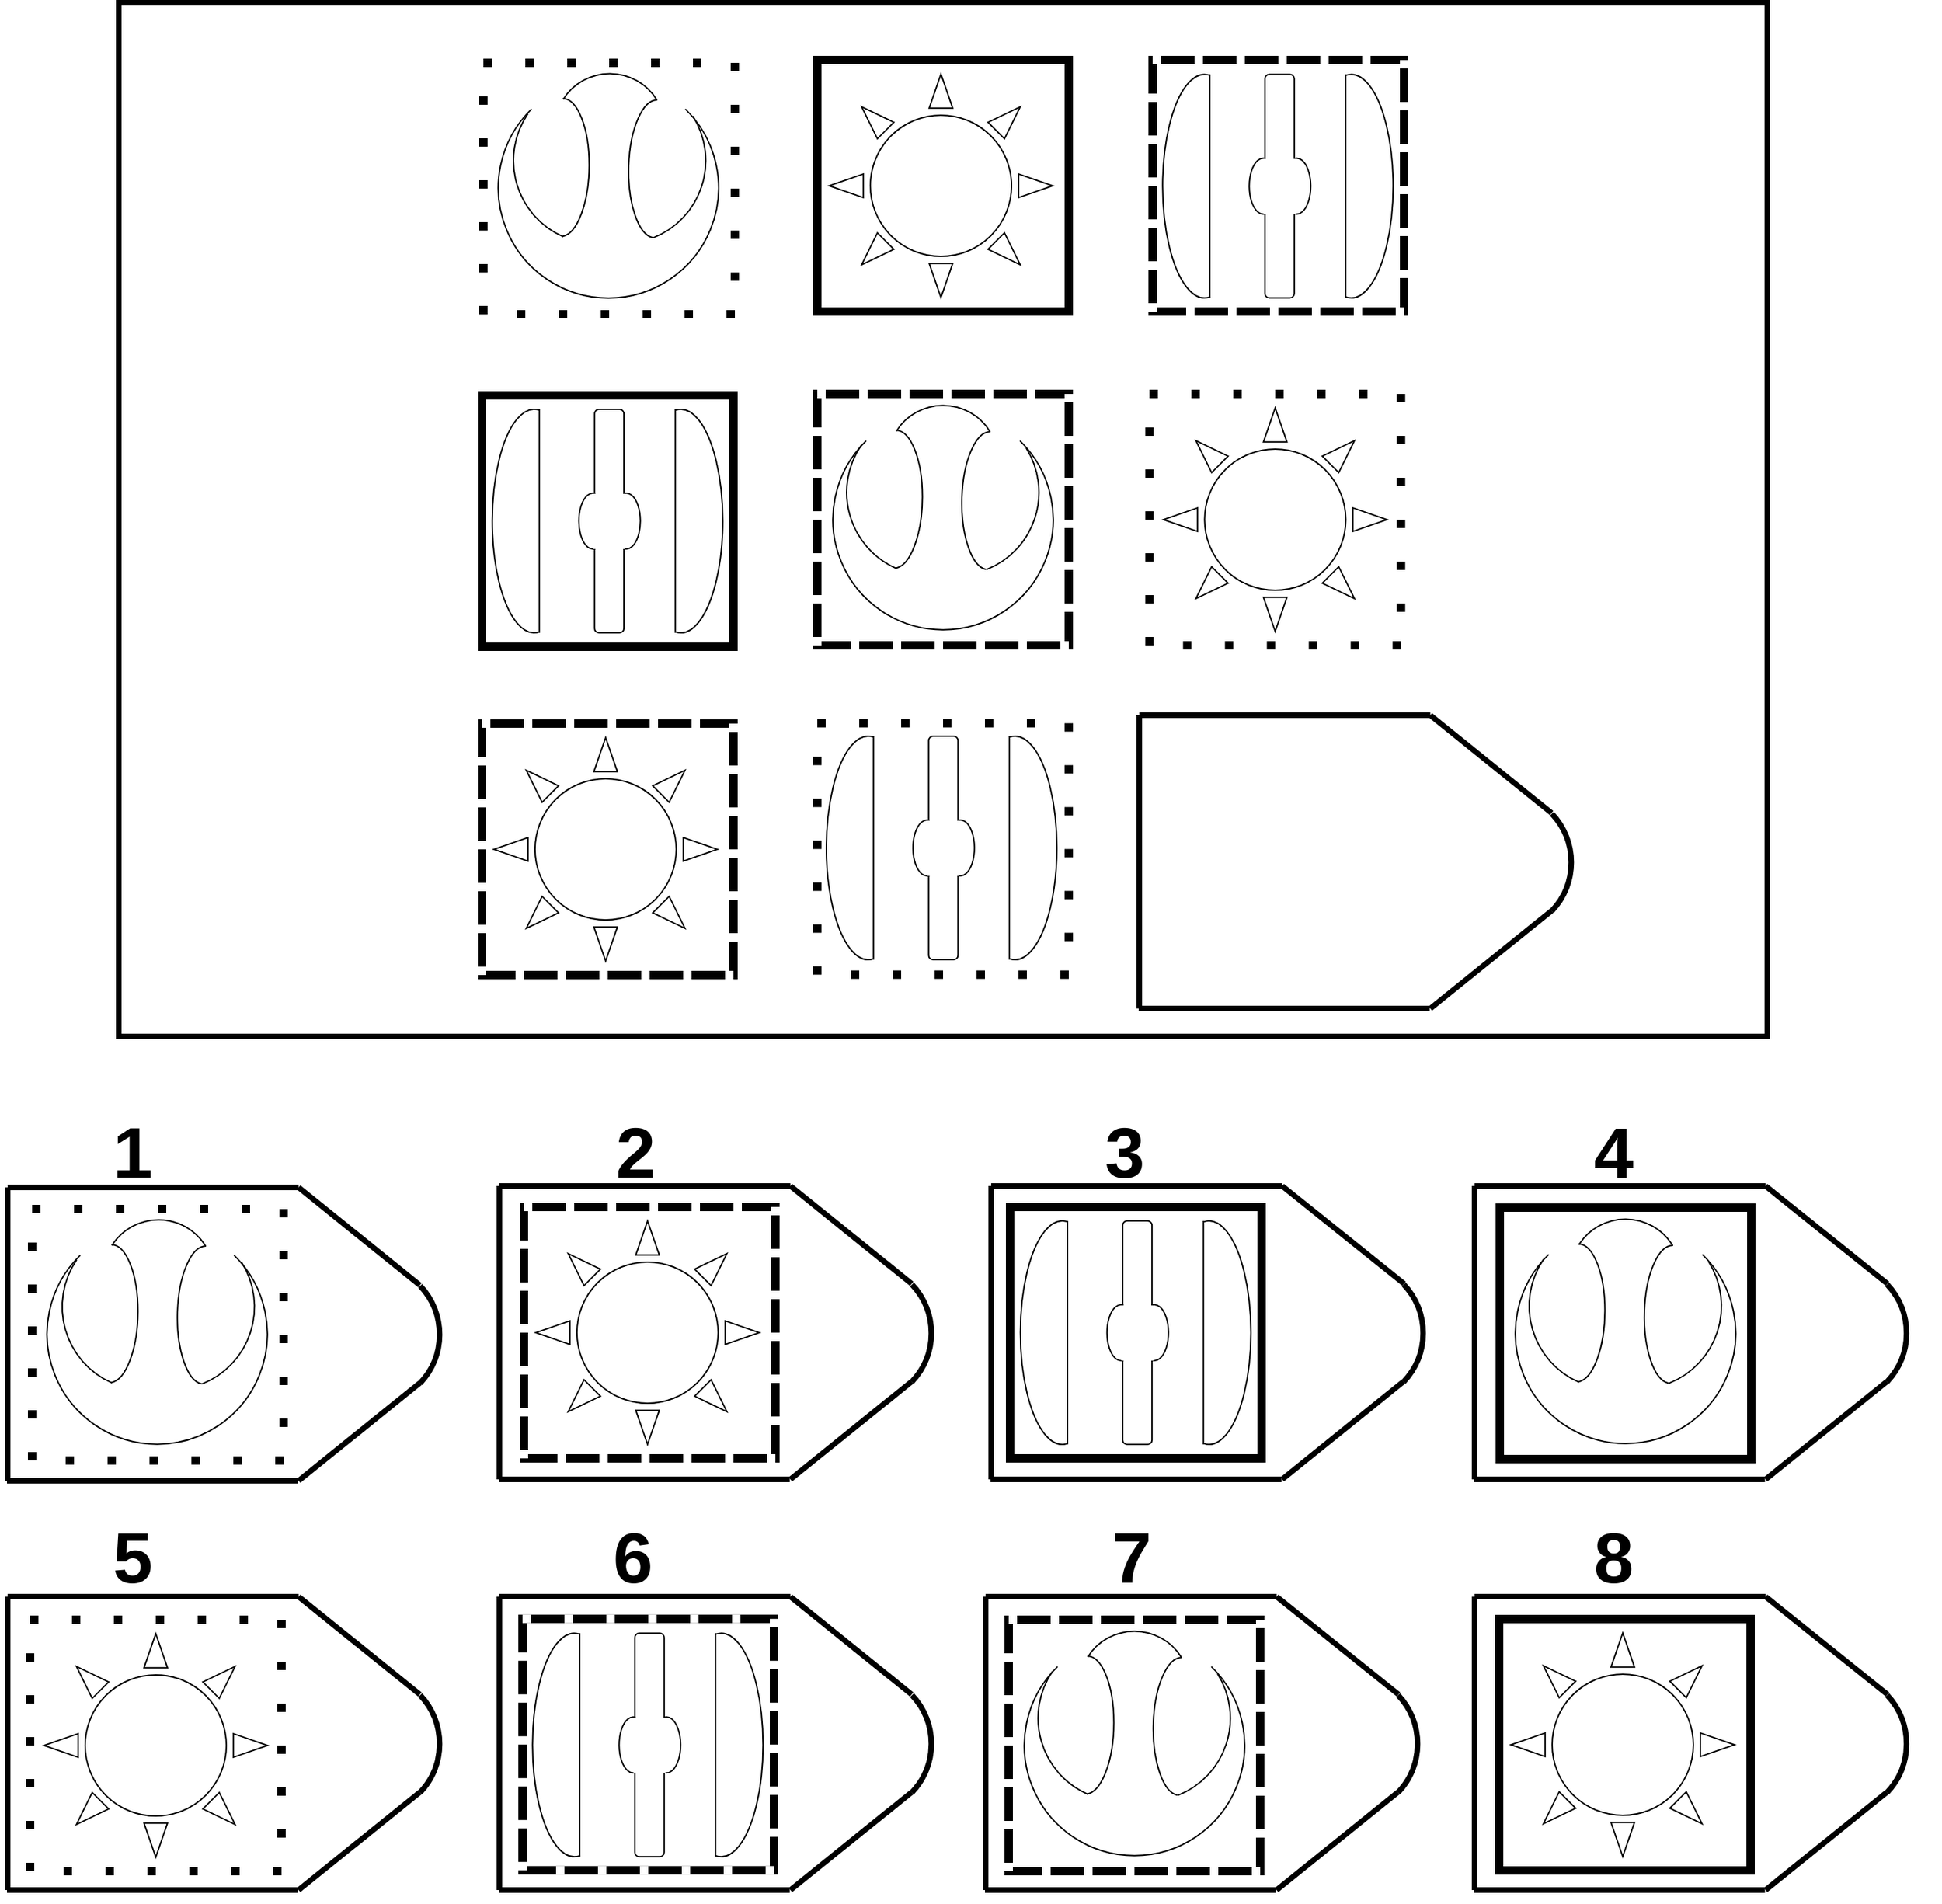 <mxfile version="12.9.13" type="device"><diagram id="GuoClr7xHX9Zfbtgbe8e" name="Page-1"><mxGraphModel dx="1429" dy="3854" grid="1" gridSize="10" guides="1" tooltips="1" connect="1" arrows="1" fold="1" page="1" pageScale="1" pageWidth="827" pageHeight="1169" math="0" shadow="0"><root><mxCell id="0"/><mxCell id="1" parent="0"/><mxCell id="LjI-VT6i3JOV8u7YmxuY-1" value="" style="rounded=0;whiteSpace=wrap;html=1;strokeColor=#000000;strokeWidth=4;fillColor=none;" parent="1" vertex="1"><mxGeometry x="2670" y="-21" width="1180" height="740" as="geometry"/></mxCell><mxCell id="LjI-VT6i3JOV8u7YmxuY-22" value="&lt;h1&gt;&lt;font style=&quot;font-size: 51px&quot;&gt;1&lt;/font&gt;&lt;/h1&gt;" style="text;html=1;strokeColor=none;fillColor=none;align=center;verticalAlign=middle;whiteSpace=wrap;rounded=0;" parent="1" vertex="1"><mxGeometry x="2640" y="772" width="80" height="60" as="geometry"/></mxCell><mxCell id="LjI-VT6i3JOV8u7YmxuY-23" value="&lt;h1&gt;&lt;font style=&quot;font-size: 51px&quot;&gt;2&lt;/font&gt;&lt;/h1&gt;" style="text;html=1;strokeColor=none;fillColor=none;align=center;verticalAlign=middle;whiteSpace=wrap;rounded=0;" parent="1" vertex="1"><mxGeometry x="3000" y="772" width="80" height="60" as="geometry"/></mxCell><mxCell id="LjI-VT6i3JOV8u7YmxuY-24" value="&lt;h1&gt;&lt;font style=&quot;font-size: 51px&quot;&gt;3&lt;/font&gt;&lt;/h1&gt;" style="text;html=1;strokeColor=none;fillColor=none;align=center;verticalAlign=middle;whiteSpace=wrap;rounded=0;" parent="1" vertex="1"><mxGeometry x="3350" y="772" width="80" height="60" as="geometry"/></mxCell><mxCell id="LjI-VT6i3JOV8u7YmxuY-25" value="&lt;h1&gt;&lt;font style=&quot;font-size: 51px&quot;&gt;4&lt;/font&gt;&lt;/h1&gt;" style="text;html=1;strokeColor=none;fillColor=none;align=center;verticalAlign=middle;whiteSpace=wrap;rounded=0;" parent="1" vertex="1"><mxGeometry x="3700" y="772" width="80" height="60" as="geometry"/></mxCell><mxCell id="LjI-VT6i3JOV8u7YmxuY-26" value="&lt;h1&gt;&lt;font style=&quot;font-size: 51px&quot;&gt;5&lt;/font&gt;&lt;/h1&gt;" style="text;html=1;strokeColor=none;fillColor=none;align=center;verticalAlign=middle;whiteSpace=wrap;rounded=0;" parent="1" vertex="1"><mxGeometry x="2640" y="1062" width="80" height="60" as="geometry"/></mxCell><mxCell id="LjI-VT6i3JOV8u7YmxuY-27" value="&lt;h1&gt;&lt;font style=&quot;font-size: 51px&quot;&gt;6&lt;/font&gt;&lt;/h1&gt;" style="text;html=1;strokeColor=none;fillColor=none;align=center;verticalAlign=middle;whiteSpace=wrap;rounded=0;" parent="1" vertex="1"><mxGeometry x="2998.49" y="1062" width="80" height="60" as="geometry"/></mxCell><mxCell id="LjI-VT6i3JOV8u7YmxuY-28" value="&lt;h1&gt;&lt;font style=&quot;font-size: 51px&quot;&gt;7&lt;/font&gt;&lt;/h1&gt;" style="text;html=1;strokeColor=none;fillColor=none;align=center;verticalAlign=middle;whiteSpace=wrap;rounded=0;" parent="1" vertex="1"><mxGeometry x="3355" y="1062" width="80" height="60" as="geometry"/></mxCell><mxCell id="LjI-VT6i3JOV8u7YmxuY-29" value="&lt;h1&gt;&lt;font style=&quot;font-size: 51px&quot;&gt;8&lt;/font&gt;&lt;/h1&gt;" style="text;html=1;strokeColor=none;fillColor=none;align=center;verticalAlign=middle;whiteSpace=wrap;rounded=0;" parent="1" vertex="1"><mxGeometry x="3700" y="1062" width="80" height="60" as="geometry"/></mxCell><mxCell id="LjI-VT6i3JOV8u7YmxuY-30" value="" style="group" parent="1" vertex="1" connectable="0"><mxGeometry x="3400" y="489" width="330.562" height="210" as="geometry"/></mxCell><mxCell id="LjI-VT6i3JOV8u7YmxuY-31" value="" style="endArrow=none;html=1;strokeWidth=4;" parent="LjI-VT6i3JOV8u7YmxuY-30" edge="1"><mxGeometry width="50" height="50" relative="1" as="geometry"><mxPoint x="0.451" y="210" as="sourcePoint"/><mxPoint x="0.451" as="targetPoint"/></mxGeometry></mxCell><mxCell id="LjI-VT6i3JOV8u7YmxuY-32" value="" style="endArrow=none;html=1;strokeWidth=4;" parent="LjI-VT6i3JOV8u7YmxuY-30" edge="1"><mxGeometry width="50" height="50" relative="1" as="geometry"><mxPoint x="208.744" as="sourcePoint"/><mxPoint x="0.451" as="targetPoint"/></mxGeometry></mxCell><mxCell id="LjI-VT6i3JOV8u7YmxuY-33" value="" style="endArrow=none;html=1;strokeWidth=4;" parent="LjI-VT6i3JOV8u7YmxuY-30" edge="1"><mxGeometry width="50" height="50" relative="1" as="geometry"><mxPoint x="208.293" y="210" as="sourcePoint"/><mxPoint y="210" as="targetPoint"/></mxGeometry></mxCell><mxCell id="LjI-VT6i3JOV8u7YmxuY-34" value="" style="endArrow=none;html=1;strokeWidth=4;" parent="LjI-VT6i3JOV8u7YmxuY-30" edge="1"><mxGeometry width="50" height="50" relative="1" as="geometry"><mxPoint x="208.744" as="sourcePoint"/><mxPoint x="295.533" y="70" as="targetPoint"/></mxGeometry></mxCell><mxCell id="LjI-VT6i3JOV8u7YmxuY-35" value="" style="endArrow=none;html=1;strokeWidth=4;" parent="LjI-VT6i3JOV8u7YmxuY-30" edge="1"><mxGeometry width="50" height="50" relative="1" as="geometry"><mxPoint x="295.533" y="140" as="sourcePoint"/><mxPoint x="208.744" y="210" as="targetPoint"/></mxGeometry></mxCell><mxCell id="LjI-VT6i3JOV8u7YmxuY-36" value="" style="verticalLabelPosition=bottom;verticalAlign=top;html=1;shape=mxgraph.basic.arc;startAngle=0.755;endAngle=0.997;fillColor=none;direction=west;rotation=315;strokeWidth=4;" parent="LjI-VT6i3JOV8u7YmxuY-30" vertex="1"><mxGeometry x="208.744" y="54.25" width="100.675" height="101.5" as="geometry"/></mxCell><mxCell id="LjI-VT6i3JOV8u7YmxuY-37" value="" style="verticalLabelPosition=bottom;verticalAlign=top;html=1;shape=mxgraph.basic.arc;startAngle=0.755;endAngle=0.997;fillColor=none;direction=west;rotation=315;strokeWidth=4;" parent="1" vertex="1"><mxGeometry x="2798.744" y="881.25" width="100.675" height="101.5" as="geometry"/></mxCell><mxCell id="LjI-VT6i3JOV8u7YmxuY-38" value="" style="verticalLabelPosition=bottom;verticalAlign=top;html=1;shape=mxgraph.basic.arc;startAngle=0.755;endAngle=0.997;fillColor=none;direction=west;rotation=315;strokeWidth=4;" parent="1" vertex="1"><mxGeometry x="2798.744" y="1174.25" width="100.675" height="101.5" as="geometry"/></mxCell><mxCell id="LjI-VT6i3JOV8u7YmxuY-39" value="" style="verticalLabelPosition=bottom;verticalAlign=top;html=1;shape=mxgraph.basic.arc;startAngle=0.755;endAngle=0.997;fillColor=none;direction=west;rotation=315;strokeWidth=4;" parent="1" vertex="1"><mxGeometry x="3150.744" y="1174.25" width="100.675" height="101.5" as="geometry"/></mxCell><mxCell id="LjI-VT6i3JOV8u7YmxuY-40" value="" style="verticalLabelPosition=bottom;verticalAlign=top;html=1;shape=mxgraph.basic.arc;startAngle=0.755;endAngle=0.997;fillColor=none;direction=west;rotation=315;strokeWidth=4;" parent="1" vertex="1"><mxGeometry x="3502.744" y="880.25" width="100.675" height="101.5" as="geometry"/></mxCell><mxCell id="LjI-VT6i3JOV8u7YmxuY-41" value="" style="verticalLabelPosition=bottom;verticalAlign=top;html=1;shape=mxgraph.basic.arc;startAngle=0.755;endAngle=0.997;fillColor=none;direction=west;rotation=315;strokeWidth=4;" parent="1" vertex="1"><mxGeometry x="3150.744" y="880.25" width="100.675" height="101.5" as="geometry"/></mxCell><mxCell id="LjI-VT6i3JOV8u7YmxuY-42" value="" style="group" parent="1" vertex="1" connectable="0"><mxGeometry x="3640" y="1120" width="330.562" height="210" as="geometry"/></mxCell><mxCell id="LjI-VT6i3JOV8u7YmxuY-43" value="" style="endArrow=none;html=1;strokeWidth=4;" parent="LjI-VT6i3JOV8u7YmxuY-42" edge="1"><mxGeometry width="50" height="50" relative="1" as="geometry"><mxPoint x="0.451" y="210" as="sourcePoint"/><mxPoint x="0.451" as="targetPoint"/></mxGeometry></mxCell><mxCell id="LjI-VT6i3JOV8u7YmxuY-44" value="" style="endArrow=none;html=1;strokeWidth=4;" parent="LjI-VT6i3JOV8u7YmxuY-42" edge="1"><mxGeometry width="50" height="50" relative="1" as="geometry"><mxPoint x="208.744" as="sourcePoint"/><mxPoint x="0.451" as="targetPoint"/></mxGeometry></mxCell><mxCell id="LjI-VT6i3JOV8u7YmxuY-45" value="" style="endArrow=none;html=1;strokeWidth=4;" parent="LjI-VT6i3JOV8u7YmxuY-42" edge="1"><mxGeometry width="50" height="50" relative="1" as="geometry"><mxPoint x="208.293" y="210" as="sourcePoint"/><mxPoint y="210" as="targetPoint"/></mxGeometry></mxCell><mxCell id="LjI-VT6i3JOV8u7YmxuY-46" value="" style="endArrow=none;html=1;strokeWidth=4;" parent="LjI-VT6i3JOV8u7YmxuY-42" edge="1"><mxGeometry width="50" height="50" relative="1" as="geometry"><mxPoint x="208.744" as="sourcePoint"/><mxPoint x="296" y="70" as="targetPoint"/></mxGeometry></mxCell><mxCell id="LjI-VT6i3JOV8u7YmxuY-47" value="" style="endArrow=none;html=1;strokeWidth=4;" parent="LjI-VT6i3JOV8u7YmxuY-42" edge="1"><mxGeometry width="50" height="50" relative="1" as="geometry"><mxPoint x="295.533" y="140" as="sourcePoint"/><mxPoint x="208.744" y="210" as="targetPoint"/></mxGeometry></mxCell><mxCell id="LjI-VT6i3JOV8u7YmxuY-48" value="" style="verticalLabelPosition=bottom;verticalAlign=top;html=1;shape=mxgraph.basic.arc;startAngle=0.755;endAngle=0.997;fillColor=none;direction=west;rotation=315;strokeWidth=4;" parent="LjI-VT6i3JOV8u7YmxuY-42" vertex="1"><mxGeometry x="208.744" y="54.25" width="100.675" height="101.5" as="geometry"/></mxCell><mxCell id="LjI-VT6i3JOV8u7YmxuY-347" value="" style="group" parent="LjI-VT6i3JOV8u7YmxuY-42" vertex="1" connectable="0"><mxGeometry x="18" y="16" width="180" height="180" as="geometry"/></mxCell><mxCell id="LjI-VT6i3JOV8u7YmxuY-348" value="" style="whiteSpace=wrap;html=1;aspect=fixed;strokeColor=#000000;strokeWidth=6;fillColor=none;" parent="LjI-VT6i3JOV8u7YmxuY-347" vertex="1"><mxGeometry width="180" height="180" as="geometry"/></mxCell><mxCell id="LjI-VT6i3JOV8u7YmxuY-349" value="" style="group" parent="LjI-VT6i3JOV8u7YmxuY-347" vertex="1" connectable="0"><mxGeometry width="180" height="180" as="geometry"/></mxCell><mxCell id="LjI-VT6i3JOV8u7YmxuY-350" value="" style="verticalLabelPosition=bottom;verticalAlign=top;html=1;shape=mxgraph.basic.sun" parent="LjI-VT6i3JOV8u7YmxuY-349" vertex="1"><mxGeometry x="8.49" y="10" width="160" height="160" as="geometry"/></mxCell><mxCell id="LjI-VT6i3JOV8u7YmxuY-51" value="" style="group" parent="1" vertex="1" connectable="0"><mxGeometry x="3290" y="1120" width="330.562" height="218.003" as="geometry"/></mxCell><mxCell id="LjI-VT6i3JOV8u7YmxuY-52" value="" style="endArrow=none;html=1;strokeWidth=4;" parent="LjI-VT6i3JOV8u7YmxuY-51" edge="1"><mxGeometry width="50" height="50" relative="1" as="geometry"><mxPoint x="0.451" y="210" as="sourcePoint"/><mxPoint x="0.451" as="targetPoint"/></mxGeometry></mxCell><mxCell id="LjI-VT6i3JOV8u7YmxuY-53" value="" style="endArrow=none;html=1;strokeWidth=4;" parent="LjI-VT6i3JOV8u7YmxuY-51" edge="1"><mxGeometry width="50" height="50" relative="1" as="geometry"><mxPoint x="208.744" as="sourcePoint"/><mxPoint x="0.451" as="targetPoint"/></mxGeometry></mxCell><mxCell id="LjI-VT6i3JOV8u7YmxuY-54" value="" style="endArrow=none;html=1;strokeWidth=4;" parent="LjI-VT6i3JOV8u7YmxuY-51" edge="1"><mxGeometry width="50" height="50" relative="1" as="geometry"><mxPoint x="208.293" y="210" as="sourcePoint"/><mxPoint y="210" as="targetPoint"/></mxGeometry></mxCell><mxCell id="LjI-VT6i3JOV8u7YmxuY-55" value="" style="endArrow=none;html=1;strokeWidth=4;" parent="LjI-VT6i3JOV8u7YmxuY-51" edge="1"><mxGeometry width="50" height="50" relative="1" as="geometry"><mxPoint x="208.744" as="sourcePoint"/><mxPoint x="296" y="70" as="targetPoint"/></mxGeometry></mxCell><mxCell id="LjI-VT6i3JOV8u7YmxuY-56" value="" style="endArrow=none;html=1;strokeWidth=4;" parent="LjI-VT6i3JOV8u7YmxuY-51" edge="1"><mxGeometry width="50" height="50" relative="1" as="geometry"><mxPoint x="295.533" y="140" as="sourcePoint"/><mxPoint x="208.744" y="210" as="targetPoint"/></mxGeometry></mxCell><mxCell id="LjI-VT6i3JOV8u7YmxuY-57" value="" style="verticalLabelPosition=bottom;verticalAlign=top;html=1;shape=mxgraph.basic.arc;startAngle=0.755;endAngle=0.997;fillColor=none;direction=west;rotation=315;strokeWidth=4;" parent="LjI-VT6i3JOV8u7YmxuY-51" vertex="1"><mxGeometry x="208.744" y="54.25" width="100.675" height="101.5" as="geometry"/></mxCell><mxCell id="LjI-VT6i3JOV8u7YmxuY-336" value="" style="group" parent="LjI-VT6i3JOV8u7YmxuY-51" vertex="1" connectable="0"><mxGeometry x="17" y="16.5" width="201.503" height="201.503" as="geometry"/></mxCell><mxCell id="LjI-VT6i3JOV8u7YmxuY-337" value="" style="group" parent="LjI-VT6i3JOV8u7YmxuY-336" vertex="1" connectable="0"><mxGeometry width="201.503" height="201.503" as="geometry"/></mxCell><mxCell id="LjI-VT6i3JOV8u7YmxuY-338" value="" style="whiteSpace=wrap;html=1;aspect=fixed;strokeColor=#000000;strokeWidth=6;fillColor=none;" parent="LjI-VT6i3JOV8u7YmxuY-337" vertex="1"><mxGeometry width="180" height="180" as="geometry"/></mxCell><mxCell id="LjI-VT6i3JOV8u7YmxuY-339" value="" style="whiteSpace=wrap;html=1;aspect=fixed;strokeColor=#FFFFFF;strokeWidth=6;fillColor=none;dashed=1;dashPattern=1 4;perimeterSpacing=0;rounded=0;glass=0;shadow=0;comic=0;" parent="LjI-VT6i3JOV8u7YmxuY-337" vertex="1"><mxGeometry width="180" height="180" as="geometry"/></mxCell><mxCell id="LjI-VT6i3JOV8u7YmxuY-340" value="" style="group" parent="LjI-VT6i3JOV8u7YmxuY-337" vertex="1" connectable="0"><mxGeometry x="-21.497" y="-21.497" width="223.0" height="223.0" as="geometry"/></mxCell><mxCell id="LjI-VT6i3JOV8u7YmxuY-341" value="" style="verticalLabelPosition=bottom;verticalAlign=top;html=1;shape=mxgraph.basic.arc;startAngle=0.248;endAngle=0.002;direction=east;rotation=315;" parent="LjI-VT6i3JOV8u7YmxuY-340" vertex="1"><mxGeometry x="32.658" y="32.658" width="157.685" height="157.685" as="geometry"/></mxCell><mxCell id="LjI-VT6i3JOV8u7YmxuY-342" value="" style="verticalLabelPosition=bottom;verticalAlign=top;html=1;shape=mxgraph.basic.arc;startAngle=0.657;endAngle=0.938;rotation=1;direction=west;" parent="LjI-VT6i3JOV8u7YmxuY-340" vertex="1"><mxGeometry x="62.223" y="32.658" width="117.919" height="118.609" as="geometry"/></mxCell><mxCell id="LjI-VT6i3JOV8u7YmxuY-343" value="" style="verticalLabelPosition=bottom;verticalAlign=top;html=1;shape=mxgraph.basic.arc;startAngle=0.657;endAngle=0.938;rotation=1;direction=west;flipH=1;" parent="LjI-VT6i3JOV8u7YmxuY-340" vertex="1"><mxGeometry x="42.513" y="32.658" width="117.919" height="118.609" as="geometry"/></mxCell><mxCell id="LjI-VT6i3JOV8u7YmxuY-344" value="" style="verticalLabelPosition=bottom;verticalAlign=top;html=1;shape=mxgraph.basic.arc;startAngle=0.5;endAngle=0.988;rotation=1;direction=west;" parent="LjI-VT6i3JOV8u7YmxuY-340" vertex="1"><mxGeometry x="57.296" y="47.441" width="39.421" height="98.898" as="geometry"/></mxCell><mxCell id="LjI-VT6i3JOV8u7YmxuY-345" value="" style="verticalLabelPosition=bottom;verticalAlign=top;html=1;shape=mxgraph.basic.arc;startAngle=0.5;endAngle=0.988;rotation=1;direction=west;flipH=1;" parent="LjI-VT6i3JOV8u7YmxuY-340" vertex="1"><mxGeometry x="124.952" y="48.426" width="39.421" height="98.898" as="geometry"/></mxCell><mxCell id="LjI-VT6i3JOV8u7YmxuY-346" value="" style="verticalLabelPosition=bottom;verticalAlign=top;html=1;shape=mxgraph.basic.arc;startAngle=0.839;endAngle=0.162;" parent="LjI-VT6i3JOV8u7YmxuY-340" vertex="1"><mxGeometry x="72.079" y="29.701" width="78.842" height="78.497" as="geometry"/></mxCell><mxCell id="LjI-VT6i3JOV8u7YmxuY-60" value="" style="group" parent="1" vertex="1" connectable="0"><mxGeometry x="2942" y="1120" width="295.533" height="210" as="geometry"/></mxCell><mxCell id="LjI-VT6i3JOV8u7YmxuY-61" value="" style="endArrow=none;html=1;strokeWidth=4;" parent="LjI-VT6i3JOV8u7YmxuY-60" edge="1"><mxGeometry width="50" height="50" relative="1" as="geometry"><mxPoint x="0.451" y="210" as="sourcePoint"/><mxPoint x="0.451" as="targetPoint"/></mxGeometry></mxCell><mxCell id="LjI-VT6i3JOV8u7YmxuY-62" value="" style="endArrow=none;html=1;strokeWidth=4;" parent="LjI-VT6i3JOV8u7YmxuY-60" edge="1"><mxGeometry width="50" height="50" relative="1" as="geometry"><mxPoint x="208.744" as="sourcePoint"/><mxPoint x="0.451" as="targetPoint"/></mxGeometry></mxCell><mxCell id="LjI-VT6i3JOV8u7YmxuY-63" value="" style="endArrow=none;html=1;strokeWidth=4;" parent="LjI-VT6i3JOV8u7YmxuY-60" edge="1"><mxGeometry width="50" height="50" relative="1" as="geometry"><mxPoint x="208.293" y="210" as="sourcePoint"/><mxPoint y="210" as="targetPoint"/></mxGeometry></mxCell><mxCell id="LjI-VT6i3JOV8u7YmxuY-64" value="" style="endArrow=none;html=1;strokeWidth=4;" parent="LjI-VT6i3JOV8u7YmxuY-60" edge="1"><mxGeometry width="50" height="50" relative="1" as="geometry"><mxPoint x="208.744" as="sourcePoint"/><mxPoint x="295.533" y="70" as="targetPoint"/></mxGeometry></mxCell><mxCell id="LjI-VT6i3JOV8u7YmxuY-65" value="" style="endArrow=none;html=1;strokeWidth=4;" parent="LjI-VT6i3JOV8u7YmxuY-60" edge="1"><mxGeometry width="50" height="50" relative="1" as="geometry"><mxPoint x="295.533" y="140" as="sourcePoint"/><mxPoint x="208.744" y="210" as="targetPoint"/></mxGeometry></mxCell><mxCell id="LjI-VT6i3JOV8u7YmxuY-321" value="" style="group" parent="LjI-VT6i3JOV8u7YmxuY-60" vertex="1" connectable="0"><mxGeometry x="17" y="15.88" width="183.17" height="180.25" as="geometry"/></mxCell><mxCell id="LjI-VT6i3JOV8u7YmxuY-322" value="" style="whiteSpace=wrap;html=1;aspect=fixed;strokeColor=#000000;strokeWidth=6;fillColor=none;" parent="LjI-VT6i3JOV8u7YmxuY-321" vertex="1"><mxGeometry width="180" height="180" as="geometry"/></mxCell><mxCell id="LjI-VT6i3JOV8u7YmxuY-323" value="" style="whiteSpace=wrap;html=1;aspect=fixed;strokeColor=#FFFFFF;strokeWidth=6;fillColor=none;dashed=1;dashPattern=1 4;perimeterSpacing=0;rounded=0;glass=0;shadow=0;comic=0;" parent="LjI-VT6i3JOV8u7YmxuY-321" vertex="1"><mxGeometry width="180" height="180" as="geometry"/></mxCell><mxCell id="LjI-VT6i3JOV8u7YmxuY-324" value="" style="group" parent="LjI-VT6i3JOV8u7YmxuY-321" vertex="1" connectable="0"><mxGeometry x="3.17" y="0.25" width="180" height="180" as="geometry"/></mxCell><mxCell id="LjI-VT6i3JOV8u7YmxuY-325" value="" style="group" parent="LjI-VT6i3JOV8u7YmxuY-324" vertex="1" connectable="0"><mxGeometry x="-1" width="180" height="180" as="geometry"/></mxCell><mxCell id="LjI-VT6i3JOV8u7YmxuY-326" value="" style="group" parent="LjI-VT6i3JOV8u7YmxuY-325" vertex="1" connectable="0"><mxGeometry width="180" height="180" as="geometry"/></mxCell><mxCell id="LjI-VT6i3JOV8u7YmxuY-327" value="" style="group" parent="LjI-VT6i3JOV8u7YmxuY-326" vertex="1" connectable="0"><mxGeometry x="5" y="10" width="164.99" height="160" as="geometry"/></mxCell><mxCell id="LjI-VT6i3JOV8u7YmxuY-328" value="" style="verticalLabelPosition=bottom;verticalAlign=top;html=1;shape=mxgraph.basic.arc;startAngle=0.479;endAngle=0.021;rotation=-180;" parent="LjI-VT6i3JOV8u7YmxuY-327" vertex="1"><mxGeometry x="104.99" width="60" height="160" as="geometry"/></mxCell><mxCell id="LjI-VT6i3JOV8u7YmxuY-329" value="" style="endArrow=none;html=1;" parent="LjI-VT6i3JOV8u7YmxuY-327" edge="1"><mxGeometry width="50" height="50" relative="1" as="geometry"><mxPoint x="130.99" as="sourcePoint"/><mxPoint x="130.99" y="160" as="targetPoint"/></mxGeometry></mxCell><mxCell id="LjI-VT6i3JOV8u7YmxuY-330" value="" style="rounded=1;whiteSpace=wrap;html=1;rotation=90;fillColor=none;" parent="LjI-VT6i3JOV8u7YmxuY-327" vertex="1"><mxGeometry x="3.72" y="69.5" width="160" height="21" as="geometry"/></mxCell><mxCell id="LjI-VT6i3JOV8u7YmxuY-331" value="" style="verticalLabelPosition=bottom;verticalAlign=top;html=1;shape=mxgraph.basic.arc;startAngle=0.479;endAngle=0.021;" parent="LjI-VT6i3JOV8u7YmxuY-327" vertex="1"><mxGeometry width="60" height="160" as="geometry"/></mxCell><mxCell id="LjI-VT6i3JOV8u7YmxuY-332" value="" style="endArrow=none;html=1;" parent="LjI-VT6i3JOV8u7YmxuY-327" edge="1"><mxGeometry width="50" height="50" relative="1" as="geometry"><mxPoint x="33.72" y="160" as="sourcePoint"/><mxPoint x="33.72" as="targetPoint"/></mxGeometry></mxCell><mxCell id="LjI-VT6i3JOV8u7YmxuY-333" value="" style="verticalLabelPosition=bottom;verticalAlign=top;html=1;shape=mxgraph.basic.arc;startAngle=0.466;endAngle=0.029;strokeWidth=1;fillColor=#000000;" parent="LjI-VT6i3JOV8u7YmxuY-327" vertex="1"><mxGeometry x="61.99" y="60" width="20" height="40" as="geometry"/></mxCell><mxCell id="LjI-VT6i3JOV8u7YmxuY-334" value="" style="verticalLabelPosition=bottom;verticalAlign=top;html=1;shape=mxgraph.basic.arc;startAngle=0.466;endAngle=0.029;strokeWidth=1;fillColor=#000000;direction=west;" parent="LjI-VT6i3JOV8u7YmxuY-327" vertex="1"><mxGeometry x="85.99" y="60" width="20" height="40" as="geometry"/></mxCell><mxCell id="LjI-VT6i3JOV8u7YmxuY-335" value="" style="rounded=0;whiteSpace=wrap;html=1;strokeWidth=1;fillColor=#FFFFFF;strokeColor=none;" parent="LjI-VT6i3JOV8u7YmxuY-327" vertex="1"><mxGeometry x="72.22" y="60.5" width="23" height="39.5" as="geometry"/></mxCell><mxCell id="LjI-VT6i3JOV8u7YmxuY-76" value="" style="group" parent="1" vertex="1" connectable="0"><mxGeometry x="2590" y="1120" width="295.533" height="210" as="geometry"/></mxCell><mxCell id="LjI-VT6i3JOV8u7YmxuY-77" value="" style="endArrow=none;html=1;strokeWidth=4;" parent="LjI-VT6i3JOV8u7YmxuY-76" edge="1"><mxGeometry width="50" height="50" relative="1" as="geometry"><mxPoint x="0.451" y="210" as="sourcePoint"/><mxPoint x="0.451" as="targetPoint"/></mxGeometry></mxCell><mxCell id="LjI-VT6i3JOV8u7YmxuY-78" value="" style="endArrow=none;html=1;strokeWidth=4;" parent="LjI-VT6i3JOV8u7YmxuY-76" edge="1"><mxGeometry width="50" height="50" relative="1" as="geometry"><mxPoint x="208.744" as="sourcePoint"/><mxPoint x="0.451" as="targetPoint"/></mxGeometry></mxCell><mxCell id="LjI-VT6i3JOV8u7YmxuY-79" value="" style="endArrow=none;html=1;strokeWidth=4;" parent="LjI-VT6i3JOV8u7YmxuY-76" edge="1"><mxGeometry width="50" height="50" relative="1" as="geometry"><mxPoint x="208.293" y="210" as="sourcePoint"/><mxPoint y="210" as="targetPoint"/></mxGeometry></mxCell><mxCell id="LjI-VT6i3JOV8u7YmxuY-80" value="" style="endArrow=none;html=1;strokeWidth=4;" parent="LjI-VT6i3JOV8u7YmxuY-76" edge="1"><mxGeometry width="50" height="50" relative="1" as="geometry"><mxPoint x="208.744" as="sourcePoint"/><mxPoint x="295.533" y="70" as="targetPoint"/></mxGeometry></mxCell><mxCell id="LjI-VT6i3JOV8u7YmxuY-81" value="" style="endArrow=none;html=1;strokeWidth=4;" parent="LjI-VT6i3JOV8u7YmxuY-76" edge="1"><mxGeometry width="50" height="50" relative="1" as="geometry"><mxPoint x="295.533" y="140" as="sourcePoint"/><mxPoint x="208.744" y="210" as="targetPoint"/></mxGeometry></mxCell><mxCell id="LjI-VT6i3JOV8u7YmxuY-316" value="" style="group" parent="LjI-VT6i3JOV8u7YmxuY-76" vertex="1" connectable="0"><mxGeometry x="16.52" y="16.5" width="181.48" height="180" as="geometry"/></mxCell><mxCell id="LjI-VT6i3JOV8u7YmxuY-317" value="" style="group" parent="LjI-VT6i3JOV8u7YmxuY-316" vertex="1" connectable="0"><mxGeometry width="181.48" height="180" as="geometry"/></mxCell><mxCell id="LjI-VT6i3JOV8u7YmxuY-318" value="" style="group" parent="LjI-VT6i3JOV8u7YmxuY-317" vertex="1" connectable="0"><mxGeometry x="1.48" width="180" height="180" as="geometry"/></mxCell><mxCell id="LjI-VT6i3JOV8u7YmxuY-319" value="" style="verticalLabelPosition=bottom;verticalAlign=top;html=1;shape=mxgraph.basic.sun" parent="LjI-VT6i3JOV8u7YmxuY-318" vertex="1"><mxGeometry x="8.49" y="10" width="160" height="160" as="geometry"/></mxCell><mxCell id="LjI-VT6i3JOV8u7YmxuY-320" value="" style="whiteSpace=wrap;html=1;aspect=fixed;strokeColor=#000000;strokeWidth=6;fillColor=none;dashed=1;dashPattern=1 4;" parent="LjI-VT6i3JOV8u7YmxuY-317" vertex="1"><mxGeometry width="180" height="180" as="geometry"/></mxCell><mxCell id="LjI-VT6i3JOV8u7YmxuY-92" value="" style="group" parent="1" vertex="1" connectable="0"><mxGeometry x="3294" y="826" width="296" height="223.003" as="geometry"/></mxCell><mxCell id="LjI-VT6i3JOV8u7YmxuY-93" value="" style="endArrow=none;html=1;strokeWidth=4;" parent="LjI-VT6i3JOV8u7YmxuY-92" edge="1"><mxGeometry width="50" height="50" relative="1" as="geometry"><mxPoint x="0.451" y="210" as="sourcePoint"/><mxPoint x="0.451" as="targetPoint"/></mxGeometry></mxCell><mxCell id="LjI-VT6i3JOV8u7YmxuY-94" value="" style="endArrow=none;html=1;strokeWidth=4;" parent="LjI-VT6i3JOV8u7YmxuY-92" edge="1"><mxGeometry width="50" height="50" relative="1" as="geometry"><mxPoint x="208.744" as="sourcePoint"/><mxPoint x="0.451" as="targetPoint"/></mxGeometry></mxCell><mxCell id="LjI-VT6i3JOV8u7YmxuY-95" value="" style="endArrow=none;html=1;strokeWidth=4;" parent="LjI-VT6i3JOV8u7YmxuY-92" edge="1"><mxGeometry width="50" height="50" relative="1" as="geometry"><mxPoint x="208.293" y="210" as="sourcePoint"/><mxPoint y="210" as="targetPoint"/></mxGeometry></mxCell><mxCell id="LjI-VT6i3JOV8u7YmxuY-96" value="" style="endArrow=none;html=1;strokeWidth=4;" parent="LjI-VT6i3JOV8u7YmxuY-92" edge="1"><mxGeometry width="50" height="50" relative="1" as="geometry"><mxPoint x="208.744" as="sourcePoint"/><mxPoint x="296" y="70" as="targetPoint"/></mxGeometry></mxCell><mxCell id="LjI-VT6i3JOV8u7YmxuY-97" value="" style="endArrow=none;html=1;strokeWidth=4;" parent="LjI-VT6i3JOV8u7YmxuY-92" edge="1"><mxGeometry width="50" height="50" relative="1" as="geometry"><mxPoint x="295.533" y="140" as="sourcePoint"/><mxPoint x="208.744" y="210" as="targetPoint"/></mxGeometry></mxCell><mxCell id="LjI-VT6i3JOV8u7YmxuY-303" value="" style="group" parent="LjI-VT6i3JOV8u7YmxuY-92" vertex="1" connectable="0"><mxGeometry x="14.0" y="15" width="182.35" height="180" as="geometry"/></mxCell><mxCell id="LjI-VT6i3JOV8u7YmxuY-304" value="" style="whiteSpace=wrap;html=1;aspect=fixed;strokeColor=#000000;strokeWidth=6;fillColor=none;" parent="LjI-VT6i3JOV8u7YmxuY-303" vertex="1"><mxGeometry width="180" height="180" as="geometry"/></mxCell><mxCell id="LjI-VT6i3JOV8u7YmxuY-305" value="" style="group" parent="LjI-VT6i3JOV8u7YmxuY-303" vertex="1" connectable="0"><mxGeometry x="2.35" width="180" height="180" as="geometry"/></mxCell><mxCell id="LjI-VT6i3JOV8u7YmxuY-306" value="" style="group" parent="LjI-VT6i3JOV8u7YmxuY-305" vertex="1" connectable="0"><mxGeometry width="180" height="180" as="geometry"/></mxCell><mxCell id="LjI-VT6i3JOV8u7YmxuY-307" value="" style="group" parent="LjI-VT6i3JOV8u7YmxuY-306" vertex="1" connectable="0"><mxGeometry x="5" y="10" width="164.99" height="160" as="geometry"/></mxCell><mxCell id="LjI-VT6i3JOV8u7YmxuY-308" value="" style="verticalLabelPosition=bottom;verticalAlign=top;html=1;shape=mxgraph.basic.arc;startAngle=0.479;endAngle=0.021;rotation=-180;" parent="LjI-VT6i3JOV8u7YmxuY-307" vertex="1"><mxGeometry x="104.99" width="60" height="160" as="geometry"/></mxCell><mxCell id="LjI-VT6i3JOV8u7YmxuY-309" value="" style="endArrow=none;html=1;" parent="LjI-VT6i3JOV8u7YmxuY-307" edge="1"><mxGeometry width="50" height="50" relative="1" as="geometry"><mxPoint x="130.99" as="sourcePoint"/><mxPoint x="130.99" y="160" as="targetPoint"/></mxGeometry></mxCell><mxCell id="LjI-VT6i3JOV8u7YmxuY-310" value="" style="rounded=1;whiteSpace=wrap;html=1;rotation=90;fillColor=none;" parent="LjI-VT6i3JOV8u7YmxuY-307" vertex="1"><mxGeometry x="3.72" y="69.5" width="160" height="21" as="geometry"/></mxCell><mxCell id="LjI-VT6i3JOV8u7YmxuY-311" value="" style="verticalLabelPosition=bottom;verticalAlign=top;html=1;shape=mxgraph.basic.arc;startAngle=0.479;endAngle=0.021;" parent="LjI-VT6i3JOV8u7YmxuY-307" vertex="1"><mxGeometry width="60" height="160" as="geometry"/></mxCell><mxCell id="LjI-VT6i3JOV8u7YmxuY-312" value="" style="endArrow=none;html=1;" parent="LjI-VT6i3JOV8u7YmxuY-307" edge="1"><mxGeometry width="50" height="50" relative="1" as="geometry"><mxPoint x="33.72" y="160" as="sourcePoint"/><mxPoint x="33.72" as="targetPoint"/></mxGeometry></mxCell><mxCell id="LjI-VT6i3JOV8u7YmxuY-313" value="" style="verticalLabelPosition=bottom;verticalAlign=top;html=1;shape=mxgraph.basic.arc;startAngle=0.466;endAngle=0.029;strokeWidth=1;fillColor=#000000;" parent="LjI-VT6i3JOV8u7YmxuY-307" vertex="1"><mxGeometry x="61.99" y="60" width="20" height="40" as="geometry"/></mxCell><mxCell id="LjI-VT6i3JOV8u7YmxuY-314" value="" style="verticalLabelPosition=bottom;verticalAlign=top;html=1;shape=mxgraph.basic.arc;startAngle=0.466;endAngle=0.029;strokeWidth=1;fillColor=#000000;direction=west;" parent="LjI-VT6i3JOV8u7YmxuY-307" vertex="1"><mxGeometry x="85.99" y="60" width="20" height="40" as="geometry"/></mxCell><mxCell id="LjI-VT6i3JOV8u7YmxuY-315" value="" style="rounded=0;whiteSpace=wrap;html=1;strokeWidth=1;fillColor=#FFFFFF;strokeColor=none;" parent="LjI-VT6i3JOV8u7YmxuY-307" vertex="1"><mxGeometry x="72.22" y="60.5" width="23" height="39.5" as="geometry"/></mxCell><mxCell id="LjI-VT6i3JOV8u7YmxuY-106" value="" style="group" parent="1" vertex="1" connectable="0"><mxGeometry x="2942" y="826" width="295.533" height="210" as="geometry"/></mxCell><mxCell id="LjI-VT6i3JOV8u7YmxuY-107" value="" style="endArrow=none;html=1;strokeWidth=4;" parent="LjI-VT6i3JOV8u7YmxuY-106" edge="1"><mxGeometry width="50" height="50" relative="1" as="geometry"><mxPoint x="0.451" y="210" as="sourcePoint"/><mxPoint x="0.451" as="targetPoint"/></mxGeometry></mxCell><mxCell id="LjI-VT6i3JOV8u7YmxuY-108" value="" style="endArrow=none;html=1;strokeWidth=4;" parent="LjI-VT6i3JOV8u7YmxuY-106" edge="1"><mxGeometry width="50" height="50" relative="1" as="geometry"><mxPoint x="208.744" as="sourcePoint"/><mxPoint x="0.451" as="targetPoint"/></mxGeometry></mxCell><mxCell id="LjI-VT6i3JOV8u7YmxuY-109" value="" style="endArrow=none;html=1;strokeWidth=4;" parent="LjI-VT6i3JOV8u7YmxuY-106" edge="1"><mxGeometry width="50" height="50" relative="1" as="geometry"><mxPoint x="208.293" y="210" as="sourcePoint"/><mxPoint y="210" as="targetPoint"/></mxGeometry></mxCell><mxCell id="LjI-VT6i3JOV8u7YmxuY-110" value="" style="endArrow=none;html=1;strokeWidth=4;" parent="LjI-VT6i3JOV8u7YmxuY-106" edge="1"><mxGeometry width="50" height="50" relative="1" as="geometry"><mxPoint x="208.744" as="sourcePoint"/><mxPoint x="295.533" y="70" as="targetPoint"/></mxGeometry></mxCell><mxCell id="LjI-VT6i3JOV8u7YmxuY-111" value="" style="endArrow=none;html=1;strokeWidth=4;" parent="LjI-VT6i3JOV8u7YmxuY-106" edge="1"><mxGeometry width="50" height="50" relative="1" as="geometry"><mxPoint x="295.533" y="140" as="sourcePoint"/><mxPoint x="208.744" y="210" as="targetPoint"/></mxGeometry></mxCell><mxCell id="LjI-VT6i3JOV8u7YmxuY-283" value="" style="group" parent="LjI-VT6i3JOV8u7YmxuY-106" vertex="1" connectable="0"><mxGeometry x="18" y="15" width="180" height="180" as="geometry"/></mxCell><mxCell id="LjI-VT6i3JOV8u7YmxuY-284" value="" style="whiteSpace=wrap;html=1;aspect=fixed;strokeColor=#000000;strokeWidth=6;fillColor=none;" parent="LjI-VT6i3JOV8u7YmxuY-283" vertex="1"><mxGeometry width="180" height="180" as="geometry"/></mxCell><mxCell id="LjI-VT6i3JOV8u7YmxuY-285" value="" style="whiteSpace=wrap;html=1;aspect=fixed;strokeColor=#FFFFFF;strokeWidth=6;fillColor=none;dashed=1;dashPattern=1 4;perimeterSpacing=0;rounded=0;glass=0;shadow=0;comic=0;" parent="LjI-VT6i3JOV8u7YmxuY-283" vertex="1"><mxGeometry width="180" height="180" as="geometry"/></mxCell><mxCell id="LjI-VT6i3JOV8u7YmxuY-286" value="" style="group" parent="LjI-VT6i3JOV8u7YmxuY-283" vertex="1" connectable="0"><mxGeometry width="180" height="180" as="geometry"/></mxCell><mxCell id="LjI-VT6i3JOV8u7YmxuY-287" value="" style="verticalLabelPosition=bottom;verticalAlign=top;html=1;shape=mxgraph.basic.sun" parent="LjI-VT6i3JOV8u7YmxuY-286" vertex="1"><mxGeometry x="8.49" y="10" width="160" height="160" as="geometry"/></mxCell><mxCell id="LjI-VT6i3JOV8u7YmxuY-114" value="" style="group" parent="1" vertex="1" connectable="0"><mxGeometry x="2590" y="820.503" width="295.533" height="223.0" as="geometry"/></mxCell><mxCell id="LjI-VT6i3JOV8u7YmxuY-115" value="" style="endArrow=none;html=1;strokeWidth=4;" parent="LjI-VT6i3JOV8u7YmxuY-114" edge="1"><mxGeometry width="50" height="50" relative="1" as="geometry"><mxPoint x="208.744" y="6.497" as="sourcePoint"/><mxPoint x="295.533" y="76.497" as="targetPoint"/></mxGeometry></mxCell><mxCell id="LjI-VT6i3JOV8u7YmxuY-116" value="" style="endArrow=none;html=1;strokeWidth=4;" parent="LjI-VT6i3JOV8u7YmxuY-114" edge="1"><mxGeometry width="50" height="50" relative="1" as="geometry"><mxPoint x="295.533" y="146.497" as="sourcePoint"/><mxPoint x="208.744" y="216.497" as="targetPoint"/></mxGeometry></mxCell><mxCell id="LjI-VT6i3JOV8u7YmxuY-117" value="" style="group;strokeWidth=4;" parent="LjI-VT6i3JOV8u7YmxuY-114" vertex="1" connectable="0"><mxGeometry width="223.003" height="223.0" as="geometry"/></mxCell><mxCell id="LjI-VT6i3JOV8u7YmxuY-118" value="" style="endArrow=none;html=1;strokeWidth=4;" parent="LjI-VT6i3JOV8u7YmxuY-117" edge="1"><mxGeometry width="50" height="50" relative="1" as="geometry"><mxPoint x="0.451" y="216.497" as="sourcePoint"/><mxPoint x="0.451" y="6.497" as="targetPoint"/></mxGeometry></mxCell><mxCell id="LjI-VT6i3JOV8u7YmxuY-119" value="" style="endArrow=none;html=1;strokeWidth=4;" parent="LjI-VT6i3JOV8u7YmxuY-117" edge="1"><mxGeometry width="50" height="50" relative="1" as="geometry"><mxPoint x="208.744" y="6.497" as="sourcePoint"/><mxPoint x="0.451" y="6.497" as="targetPoint"/></mxGeometry></mxCell><mxCell id="LjI-VT6i3JOV8u7YmxuY-120" value="" style="endArrow=none;html=1;strokeWidth=4;" parent="LjI-VT6i3JOV8u7YmxuY-117" edge="1"><mxGeometry width="50" height="50" relative="1" as="geometry"><mxPoint x="208.293" y="216.497" as="sourcePoint"/><mxPoint y="216.497" as="targetPoint"/></mxGeometry></mxCell><mxCell id="LjI-VT6i3JOV8u7YmxuY-275" value="" style="group;strokeWidth=4;" parent="LjI-VT6i3JOV8u7YmxuY-117" vertex="1" connectable="0"><mxGeometry x="-2.997" y="3.411e-13" width="223.0" height="223.0" as="geometry"/></mxCell><mxCell id="LjI-VT6i3JOV8u7YmxuY-276" value="" style="whiteSpace=wrap;html=1;aspect=fixed;strokeColor=#000000;strokeWidth=6;fillColor=none;dashed=1;dashPattern=1 4;" parent="LjI-VT6i3JOV8u7YmxuY-275" vertex="1"><mxGeometry x="20.997" y="21.997" width="180" height="180" as="geometry"/></mxCell><mxCell id="LjI-VT6i3JOV8u7YmxuY-277" value="" style="verticalLabelPosition=bottom;verticalAlign=top;html=1;shape=mxgraph.basic.arc;startAngle=0.248;endAngle=0.002;direction=east;rotation=315;" parent="LjI-VT6i3JOV8u7YmxuY-275" vertex="1"><mxGeometry x="31.658" y="32.658" width="157.685" height="157.685" as="geometry"/></mxCell><mxCell id="LjI-VT6i3JOV8u7YmxuY-278" value="" style="verticalLabelPosition=bottom;verticalAlign=top;html=1;shape=mxgraph.basic.arc;startAngle=0.657;endAngle=0.938;rotation=1;direction=west;" parent="LjI-VT6i3JOV8u7YmxuY-275" vertex="1"><mxGeometry x="62.223" y="32.658" width="117.919" height="118.609" as="geometry"/></mxCell><mxCell id="LjI-VT6i3JOV8u7YmxuY-279" value="" style="verticalLabelPosition=bottom;verticalAlign=top;html=1;shape=mxgraph.basic.arc;startAngle=0.657;endAngle=0.938;rotation=1;direction=west;flipH=1;" parent="LjI-VT6i3JOV8u7YmxuY-275" vertex="1"><mxGeometry x="42.513" y="32.658" width="117.919" height="118.609" as="geometry"/></mxCell><mxCell id="LjI-VT6i3JOV8u7YmxuY-280" value="" style="verticalLabelPosition=bottom;verticalAlign=top;html=1;shape=mxgraph.basic.arc;startAngle=0.5;endAngle=0.988;rotation=1;direction=west;" parent="LjI-VT6i3JOV8u7YmxuY-275" vertex="1"><mxGeometry x="57.296" y="47.441" width="39.421" height="98.898" as="geometry"/></mxCell><mxCell id="LjI-VT6i3JOV8u7YmxuY-281" value="" style="verticalLabelPosition=bottom;verticalAlign=top;html=1;shape=mxgraph.basic.arc;startAngle=0.5;endAngle=0.988;rotation=1;direction=west;flipH=1;" parent="LjI-VT6i3JOV8u7YmxuY-275" vertex="1"><mxGeometry x="124.952" y="48.426" width="39.421" height="98.898" as="geometry"/></mxCell><mxCell id="LjI-VT6i3JOV8u7YmxuY-282" value="" style="verticalLabelPosition=bottom;verticalAlign=top;html=1;shape=mxgraph.basic.arc;startAngle=0.839;endAngle=0.162;" parent="LjI-VT6i3JOV8u7YmxuY-275" vertex="1"><mxGeometry x="72.079" y="29.701" width="78.842" height="78.497" as="geometry"/></mxCell><mxCell id="LjI-VT6i3JOV8u7YmxuY-128" value="" style="endArrow=none;html=1;strokeWidth=4;" parent="1" edge="1"><mxGeometry width="50" height="50" relative="1" as="geometry"><mxPoint x="3640.451" y="1036" as="sourcePoint"/><mxPoint x="3640.451" y="826" as="targetPoint"/></mxGeometry></mxCell><mxCell id="LjI-VT6i3JOV8u7YmxuY-129" value="" style="endArrow=none;html=1;strokeWidth=4;" parent="1" edge="1"><mxGeometry width="50" height="50" relative="1" as="geometry"><mxPoint x="3848.744" y="826" as="sourcePoint"/><mxPoint x="3640.451" y="826" as="targetPoint"/></mxGeometry></mxCell><mxCell id="LjI-VT6i3JOV8u7YmxuY-130" value="" style="endArrow=none;html=1;strokeWidth=4;" parent="1" edge="1"><mxGeometry width="50" height="50" relative="1" as="geometry"><mxPoint x="3848.293" y="1036" as="sourcePoint"/><mxPoint x="3640" y="1036" as="targetPoint"/></mxGeometry></mxCell><mxCell id="LjI-VT6i3JOV8u7YmxuY-131" value="" style="endArrow=none;html=1;strokeWidth=4;" parent="1" edge="1"><mxGeometry width="50" height="50" relative="1" as="geometry"><mxPoint x="3848.744" y="826" as="sourcePoint"/><mxPoint x="3936" y="896" as="targetPoint"/></mxGeometry></mxCell><mxCell id="LjI-VT6i3JOV8u7YmxuY-132" value="" style="endArrow=none;html=1;strokeWidth=4;" parent="1" edge="1"><mxGeometry width="50" height="50" relative="1" as="geometry"><mxPoint x="3935.533" y="966" as="sourcePoint"/><mxPoint x="3848.744" y="1036" as="targetPoint"/></mxGeometry></mxCell><mxCell id="LjI-VT6i3JOV8u7YmxuY-133" value="" style="verticalLabelPosition=bottom;verticalAlign=top;html=1;shape=mxgraph.basic.arc;startAngle=0.755;endAngle=0.997;fillColor=none;direction=west;rotation=315;strokeWidth=4;" parent="1" vertex="1"><mxGeometry x="3848.744" y="880.25" width="100.675" height="101.5" as="geometry"/></mxCell><mxCell id="LjI-VT6i3JOV8u7YmxuY-229" value="" style="group;strokeWidth=4;" parent="1" vertex="1" connectable="0"><mxGeometry x="2910.003" y="0.003" width="223.0" height="223.0" as="geometry"/></mxCell><mxCell id="LjI-VT6i3JOV8u7YmxuY-181" value="" style="whiteSpace=wrap;html=1;aspect=fixed;strokeColor=#000000;strokeWidth=6;fillColor=none;dashed=1;dashPattern=1 4;" parent="LjI-VT6i3JOV8u7YmxuY-229" vertex="1"><mxGeometry x="20.997" y="21.997" width="180" height="180" as="geometry"/></mxCell><mxCell id="LjI-VT6i3JOV8u7YmxuY-218" value="" style="verticalLabelPosition=bottom;verticalAlign=top;html=1;shape=mxgraph.basic.arc;startAngle=0.248;endAngle=0.002;direction=east;rotation=315;" parent="LjI-VT6i3JOV8u7YmxuY-229" vertex="1"><mxGeometry x="31.658" y="32.658" width="157.685" height="157.685" as="geometry"/></mxCell><mxCell id="LjI-VT6i3JOV8u7YmxuY-219" value="" style="verticalLabelPosition=bottom;verticalAlign=top;html=1;shape=mxgraph.basic.arc;startAngle=0.657;endAngle=0.938;rotation=1;direction=west;" parent="LjI-VT6i3JOV8u7YmxuY-229" vertex="1"><mxGeometry x="62.223" y="32.658" width="117.919" height="118.609" as="geometry"/></mxCell><mxCell id="LjI-VT6i3JOV8u7YmxuY-220" value="" style="verticalLabelPosition=bottom;verticalAlign=top;html=1;shape=mxgraph.basic.arc;startAngle=0.657;endAngle=0.938;rotation=1;direction=west;flipH=1;" parent="LjI-VT6i3JOV8u7YmxuY-229" vertex="1"><mxGeometry x="42.513" y="32.658" width="117.919" height="118.609" as="geometry"/></mxCell><mxCell id="LjI-VT6i3JOV8u7YmxuY-221" value="" style="verticalLabelPosition=bottom;verticalAlign=top;html=1;shape=mxgraph.basic.arc;startAngle=0.5;endAngle=0.988;rotation=1;direction=west;" parent="LjI-VT6i3JOV8u7YmxuY-229" vertex="1"><mxGeometry x="57.296" y="47.441" width="39.421" height="98.898" as="geometry"/></mxCell><mxCell id="LjI-VT6i3JOV8u7YmxuY-222" value="" style="verticalLabelPosition=bottom;verticalAlign=top;html=1;shape=mxgraph.basic.arc;startAngle=0.5;endAngle=0.988;rotation=1;direction=west;flipH=1;" parent="LjI-VT6i3JOV8u7YmxuY-229" vertex="1"><mxGeometry x="124.952" y="48.426" width="39.421" height="98.898" as="geometry"/></mxCell><mxCell id="LjI-VT6i3JOV8u7YmxuY-223" value="" style="verticalLabelPosition=bottom;verticalAlign=top;html=1;shape=mxgraph.basic.arc;startAngle=0.839;endAngle=0.162;" parent="LjI-VT6i3JOV8u7YmxuY-229" vertex="1"><mxGeometry x="72.079" y="29.701" width="78.842" height="78.497" as="geometry"/></mxCell><mxCell id="LjI-VT6i3JOV8u7YmxuY-230" value="" style="group" parent="1" vertex="1" connectable="0"><mxGeometry x="3170" y="259" width="201.503" height="201.503" as="geometry"/></mxCell><mxCell id="LjI-VT6i3JOV8u7YmxuY-188" value="" style="group" parent="LjI-VT6i3JOV8u7YmxuY-230" vertex="1" connectable="0"><mxGeometry width="201.503" height="201.503" as="geometry"/></mxCell><mxCell id="LjI-VT6i3JOV8u7YmxuY-180" value="" style="whiteSpace=wrap;html=1;aspect=fixed;strokeColor=#000000;strokeWidth=6;fillColor=none;" parent="LjI-VT6i3JOV8u7YmxuY-188" vertex="1"><mxGeometry width="180" height="180" as="geometry"/></mxCell><mxCell id="LjI-VT6i3JOV8u7YmxuY-183" value="" style="whiteSpace=wrap;html=1;aspect=fixed;strokeColor=#FFFFFF;strokeWidth=6;fillColor=none;dashed=1;dashPattern=1 4;perimeterSpacing=0;rounded=0;glass=0;shadow=0;comic=0;" parent="LjI-VT6i3JOV8u7YmxuY-188" vertex="1"><mxGeometry width="180" height="180" as="geometry"/></mxCell><mxCell id="LjI-VT6i3JOV8u7YmxuY-210" value="" style="group" parent="LjI-VT6i3JOV8u7YmxuY-188" vertex="1" connectable="0"><mxGeometry x="-21.497" y="-21.497" width="223.0" height="223.0" as="geometry"/></mxCell><mxCell id="LjI-VT6i3JOV8u7YmxuY-211" value="" style="verticalLabelPosition=bottom;verticalAlign=top;html=1;shape=mxgraph.basic.arc;startAngle=0.248;endAngle=0.002;direction=east;rotation=315;" parent="LjI-VT6i3JOV8u7YmxuY-210" vertex="1"><mxGeometry x="32.658" y="32.658" width="157.685" height="157.685" as="geometry"/></mxCell><mxCell id="LjI-VT6i3JOV8u7YmxuY-212" value="" style="verticalLabelPosition=bottom;verticalAlign=top;html=1;shape=mxgraph.basic.arc;startAngle=0.657;endAngle=0.938;rotation=1;direction=west;" parent="LjI-VT6i3JOV8u7YmxuY-210" vertex="1"><mxGeometry x="62.223" y="32.658" width="117.919" height="118.609" as="geometry"/></mxCell><mxCell id="LjI-VT6i3JOV8u7YmxuY-213" value="" style="verticalLabelPosition=bottom;verticalAlign=top;html=1;shape=mxgraph.basic.arc;startAngle=0.657;endAngle=0.938;rotation=1;direction=west;flipH=1;" parent="LjI-VT6i3JOV8u7YmxuY-210" vertex="1"><mxGeometry x="42.513" y="32.658" width="117.919" height="118.609" as="geometry"/></mxCell><mxCell id="LjI-VT6i3JOV8u7YmxuY-214" value="" style="verticalLabelPosition=bottom;verticalAlign=top;html=1;shape=mxgraph.basic.arc;startAngle=0.5;endAngle=0.988;rotation=1;direction=west;" parent="LjI-VT6i3JOV8u7YmxuY-210" vertex="1"><mxGeometry x="57.296" y="47.441" width="39.421" height="98.898" as="geometry"/></mxCell><mxCell id="LjI-VT6i3JOV8u7YmxuY-215" value="" style="verticalLabelPosition=bottom;verticalAlign=top;html=1;shape=mxgraph.basic.arc;startAngle=0.5;endAngle=0.988;rotation=1;direction=west;flipH=1;" parent="LjI-VT6i3JOV8u7YmxuY-210" vertex="1"><mxGeometry x="124.952" y="48.426" width="39.421" height="98.898" as="geometry"/></mxCell><mxCell id="LjI-VT6i3JOV8u7YmxuY-216" value="" style="verticalLabelPosition=bottom;verticalAlign=top;html=1;shape=mxgraph.basic.arc;startAngle=0.839;endAngle=0.162;" parent="LjI-VT6i3JOV8u7YmxuY-210" vertex="1"><mxGeometry x="72.079" y="29.701" width="78.842" height="78.497" as="geometry"/></mxCell><mxCell id="LjI-VT6i3JOV8u7YmxuY-231" value="" style="group" parent="1" vertex="1" connectable="0"><mxGeometry x="3637.003" y="820.003" width="223.0" height="223.0" as="geometry"/></mxCell><mxCell id="LjI-VT6i3JOV8u7YmxuY-184" value="" style="whiteSpace=wrap;html=1;aspect=fixed;strokeColor=#000000;strokeWidth=6;fillColor=none;" parent="LjI-VT6i3JOV8u7YmxuY-231" vertex="1"><mxGeometry x="21.497" y="21.497" width="180" height="180" as="geometry"/></mxCell><mxCell id="LjI-VT6i3JOV8u7YmxuY-202" value="" style="group" parent="LjI-VT6i3JOV8u7YmxuY-231" vertex="1" connectable="0"><mxGeometry width="223.0" height="223.0" as="geometry"/></mxCell><mxCell id="LjI-VT6i3JOV8u7YmxuY-190" value="" style="verticalLabelPosition=bottom;verticalAlign=top;html=1;shape=mxgraph.basic.arc;startAngle=0.248;endAngle=0.002;direction=east;rotation=315;" parent="LjI-VT6i3JOV8u7YmxuY-202" vertex="1"><mxGeometry x="32.658" y="32.658" width="157.685" height="157.685" as="geometry"/></mxCell><mxCell id="LjI-VT6i3JOV8u7YmxuY-191" value="" style="verticalLabelPosition=bottom;verticalAlign=top;html=1;shape=mxgraph.basic.arc;startAngle=0.657;endAngle=0.938;rotation=1;direction=west;" parent="LjI-VT6i3JOV8u7YmxuY-202" vertex="1"><mxGeometry x="62.223" y="32.658" width="117.919" height="118.609" as="geometry"/></mxCell><mxCell id="LjI-VT6i3JOV8u7YmxuY-192" value="" style="verticalLabelPosition=bottom;verticalAlign=top;html=1;shape=mxgraph.basic.arc;startAngle=0.657;endAngle=0.938;rotation=1;direction=west;flipH=1;" parent="LjI-VT6i3JOV8u7YmxuY-202" vertex="1"><mxGeometry x="42.513" y="32.658" width="117.919" height="118.609" as="geometry"/></mxCell><mxCell id="LjI-VT6i3JOV8u7YmxuY-193" value="" style="verticalLabelPosition=bottom;verticalAlign=top;html=1;shape=mxgraph.basic.arc;startAngle=0.5;endAngle=0.988;rotation=1;direction=west;" parent="LjI-VT6i3JOV8u7YmxuY-202" vertex="1"><mxGeometry x="57.296" y="47.441" width="39.421" height="98.898" as="geometry"/></mxCell><mxCell id="LjI-VT6i3JOV8u7YmxuY-194" value="" style="verticalLabelPosition=bottom;verticalAlign=top;html=1;shape=mxgraph.basic.arc;startAngle=0.5;endAngle=0.988;rotation=1;direction=west;flipH=1;" parent="LjI-VT6i3JOV8u7YmxuY-202" vertex="1"><mxGeometry x="124.952" y="48.426" width="39.421" height="98.898" as="geometry"/></mxCell><mxCell id="LjI-VT6i3JOV8u7YmxuY-195" value="" style="verticalLabelPosition=bottom;verticalAlign=top;html=1;shape=mxgraph.basic.arc;startAngle=0.839;endAngle=0.162;" parent="LjI-VT6i3JOV8u7YmxuY-202" vertex="1"><mxGeometry x="72.079" y="29.701" width="78.842" height="78.497" as="geometry"/></mxCell><mxCell id="LjI-VT6i3JOV8u7YmxuY-234" value="" style="group" parent="1" vertex="1" connectable="0"><mxGeometry x="2930" y="495" width="180" height="180" as="geometry"/></mxCell><mxCell id="LjI-VT6i3JOV8u7YmxuY-235" value="" style="whiteSpace=wrap;html=1;aspect=fixed;strokeColor=#000000;strokeWidth=6;fillColor=none;" parent="LjI-VT6i3JOV8u7YmxuY-234" vertex="1"><mxGeometry width="180" height="180" as="geometry"/></mxCell><mxCell id="LjI-VT6i3JOV8u7YmxuY-236" value="" style="whiteSpace=wrap;html=1;aspect=fixed;strokeColor=#FFFFFF;strokeWidth=6;fillColor=none;dashed=1;dashPattern=1 4;perimeterSpacing=0;rounded=0;glass=0;shadow=0;comic=0;" parent="LjI-VT6i3JOV8u7YmxuY-234" vertex="1"><mxGeometry width="180" height="180" as="geometry"/></mxCell><mxCell id="LjI-VT6i3JOV8u7YmxuY-239" value="" style="group" parent="LjI-VT6i3JOV8u7YmxuY-234" vertex="1" connectable="0"><mxGeometry width="180" height="180" as="geometry"/></mxCell><mxCell id="LjI-VT6i3JOV8u7YmxuY-240" value="" style="verticalLabelPosition=bottom;verticalAlign=top;html=1;shape=mxgraph.basic.sun" parent="LjI-VT6i3JOV8u7YmxuY-239" vertex="1"><mxGeometry x="8.49" y="10" width="160" height="160" as="geometry"/></mxCell><mxCell id="LjI-VT6i3JOV8u7YmxuY-241" value="" style="group" parent="1" vertex="1" connectable="0"><mxGeometry x="3170" y="20" width="180" height="180" as="geometry"/></mxCell><mxCell id="LjI-VT6i3JOV8u7YmxuY-232" value="" style="whiteSpace=wrap;html=1;aspect=fixed;strokeColor=#000000;strokeWidth=6;fillColor=none;" parent="LjI-VT6i3JOV8u7YmxuY-241" vertex="1"><mxGeometry width="180" height="180" as="geometry"/></mxCell><mxCell id="LjI-VT6i3JOV8u7YmxuY-237" value="" style="group" parent="LjI-VT6i3JOV8u7YmxuY-241" vertex="1" connectable="0"><mxGeometry width="180" height="180" as="geometry"/></mxCell><mxCell id="LjI-VT6i3JOV8u7YmxuY-238" value="" style="verticalLabelPosition=bottom;verticalAlign=top;html=1;shape=mxgraph.basic.sun" parent="LjI-VT6i3JOV8u7YmxuY-237" vertex="1"><mxGeometry x="8.49" y="10" width="160" height="160" as="geometry"/></mxCell><mxCell id="LjI-VT6i3JOV8u7YmxuY-243" value="" style="group" parent="1" vertex="1" connectable="0"><mxGeometry x="3407.76" y="259" width="181.48" height="180" as="geometry"/></mxCell><mxCell id="LjI-VT6i3JOV8u7YmxuY-242" value="" style="group" parent="LjI-VT6i3JOV8u7YmxuY-243" vertex="1" connectable="0"><mxGeometry width="181.48" height="180" as="geometry"/></mxCell><mxCell id="LjI-VT6i3JOV8u7YmxuY-152" value="" style="group" parent="LjI-VT6i3JOV8u7YmxuY-242" vertex="1" connectable="0"><mxGeometry x="1.48" width="180" height="180" as="geometry"/></mxCell><mxCell id="LjI-VT6i3JOV8u7YmxuY-154" value="" style="verticalLabelPosition=bottom;verticalAlign=top;html=1;shape=mxgraph.basic.sun" parent="LjI-VT6i3JOV8u7YmxuY-152" vertex="1"><mxGeometry x="8.49" y="10" width="160" height="160" as="geometry"/></mxCell><mxCell id="LjI-VT6i3JOV8u7YmxuY-233" value="" style="whiteSpace=wrap;html=1;aspect=fixed;strokeColor=#000000;strokeWidth=6;fillColor=none;dashed=1;dashPattern=1 4;" parent="LjI-VT6i3JOV8u7YmxuY-242" vertex="1"><mxGeometry width="180" height="180" as="geometry"/></mxCell><mxCell id="LjI-VT6i3JOV8u7YmxuY-246" value="" style="group" parent="1" vertex="1" connectable="0"><mxGeometry x="3410" y="20" width="183.17" height="180.25" as="geometry"/></mxCell><mxCell id="LjI-VT6i3JOV8u7YmxuY-247" value="" style="whiteSpace=wrap;html=1;aspect=fixed;strokeColor=#000000;strokeWidth=6;fillColor=none;" parent="LjI-VT6i3JOV8u7YmxuY-246" vertex="1"><mxGeometry width="180" height="180" as="geometry"/></mxCell><mxCell id="LjI-VT6i3JOV8u7YmxuY-248" value="" style="whiteSpace=wrap;html=1;aspect=fixed;strokeColor=#FFFFFF;strokeWidth=6;fillColor=none;dashed=1;dashPattern=1 4;perimeterSpacing=0;rounded=0;glass=0;shadow=0;comic=0;" parent="LjI-VT6i3JOV8u7YmxuY-246" vertex="1"><mxGeometry width="180" height="180" as="geometry"/></mxCell><mxCell id="LjI-VT6i3JOV8u7YmxuY-272" value="" style="group" parent="LjI-VT6i3JOV8u7YmxuY-246" vertex="1" connectable="0"><mxGeometry x="3.17" y="0.25" width="180" height="180" as="geometry"/></mxCell><mxCell id="LjI-VT6i3JOV8u7YmxuY-250" value="" style="group" parent="LjI-VT6i3JOV8u7YmxuY-272" vertex="1" connectable="0"><mxGeometry x="-1" width="180" height="180" as="geometry"/></mxCell><mxCell id="LjI-VT6i3JOV8u7YmxuY-251" value="" style="group" parent="LjI-VT6i3JOV8u7YmxuY-250" vertex="1" connectable="0"><mxGeometry width="180" height="180" as="geometry"/></mxCell><mxCell id="LjI-VT6i3JOV8u7YmxuY-252" value="" style="group" parent="LjI-VT6i3JOV8u7YmxuY-251" vertex="1" connectable="0"><mxGeometry x="5" y="10" width="164.99" height="160" as="geometry"/></mxCell><mxCell id="LjI-VT6i3JOV8u7YmxuY-253" value="" style="verticalLabelPosition=bottom;verticalAlign=top;html=1;shape=mxgraph.basic.arc;startAngle=0.479;endAngle=0.021;rotation=-180;" parent="LjI-VT6i3JOV8u7YmxuY-252" vertex="1"><mxGeometry x="104.99" width="60" height="160" as="geometry"/></mxCell><mxCell id="LjI-VT6i3JOV8u7YmxuY-254" value="" style="endArrow=none;html=1;" parent="LjI-VT6i3JOV8u7YmxuY-252" edge="1"><mxGeometry width="50" height="50" relative="1" as="geometry"><mxPoint x="130.99" as="sourcePoint"/><mxPoint x="130.99" y="160" as="targetPoint"/></mxGeometry></mxCell><mxCell id="LjI-VT6i3JOV8u7YmxuY-255" value="" style="rounded=1;whiteSpace=wrap;html=1;rotation=90;fillColor=none;" parent="LjI-VT6i3JOV8u7YmxuY-252" vertex="1"><mxGeometry x="3.72" y="69.5" width="160" height="21" as="geometry"/></mxCell><mxCell id="LjI-VT6i3JOV8u7YmxuY-256" value="" style="verticalLabelPosition=bottom;verticalAlign=top;html=1;shape=mxgraph.basic.arc;startAngle=0.479;endAngle=0.021;" parent="LjI-VT6i3JOV8u7YmxuY-252" vertex="1"><mxGeometry width="60" height="160" as="geometry"/></mxCell><mxCell id="LjI-VT6i3JOV8u7YmxuY-257" value="" style="endArrow=none;html=1;" parent="LjI-VT6i3JOV8u7YmxuY-252" edge="1"><mxGeometry width="50" height="50" relative="1" as="geometry"><mxPoint x="33.72" y="160" as="sourcePoint"/><mxPoint x="33.72" as="targetPoint"/></mxGeometry></mxCell><mxCell id="LjI-VT6i3JOV8u7YmxuY-258" value="" style="verticalLabelPosition=bottom;verticalAlign=top;html=1;shape=mxgraph.basic.arc;startAngle=0.466;endAngle=0.029;strokeWidth=1;fillColor=#000000;" parent="LjI-VT6i3JOV8u7YmxuY-252" vertex="1"><mxGeometry x="61.99" y="60" width="20" height="40" as="geometry"/></mxCell><mxCell id="LjI-VT6i3JOV8u7YmxuY-259" value="" style="verticalLabelPosition=bottom;verticalAlign=top;html=1;shape=mxgraph.basic.arc;startAngle=0.466;endAngle=0.029;strokeWidth=1;fillColor=#000000;direction=west;" parent="LjI-VT6i3JOV8u7YmxuY-252" vertex="1"><mxGeometry x="85.99" y="60" width="20" height="40" as="geometry"/></mxCell><mxCell id="LjI-VT6i3JOV8u7YmxuY-260" value="" style="rounded=0;whiteSpace=wrap;html=1;strokeWidth=1;fillColor=#FFFFFF;strokeColor=none;" parent="LjI-VT6i3JOV8u7YmxuY-252" vertex="1"><mxGeometry x="72.22" y="60.5" width="23" height="39.5" as="geometry"/></mxCell><mxCell id="LjI-VT6i3JOV8u7YmxuY-273" value="" style="group" parent="1" vertex="1" connectable="0"><mxGeometry x="2930.0" y="260" width="182.35" height="180" as="geometry"/></mxCell><mxCell id="LjI-VT6i3JOV8u7YmxuY-244" value="" style="whiteSpace=wrap;html=1;aspect=fixed;strokeColor=#000000;strokeWidth=6;fillColor=none;" parent="LjI-VT6i3JOV8u7YmxuY-273" vertex="1"><mxGeometry width="180" height="180" as="geometry"/></mxCell><mxCell id="LjI-VT6i3JOV8u7YmxuY-261" value="" style="group" parent="LjI-VT6i3JOV8u7YmxuY-273" vertex="1" connectable="0"><mxGeometry x="2.35" width="180" height="180" as="geometry"/></mxCell><mxCell id="LjI-VT6i3JOV8u7YmxuY-262" value="" style="group" parent="LjI-VT6i3JOV8u7YmxuY-261" vertex="1" connectable="0"><mxGeometry width="180" height="180" as="geometry"/></mxCell><mxCell id="LjI-VT6i3JOV8u7YmxuY-263" value="" style="group" parent="LjI-VT6i3JOV8u7YmxuY-262" vertex="1" connectable="0"><mxGeometry x="5" y="10" width="164.99" height="160" as="geometry"/></mxCell><mxCell id="LjI-VT6i3JOV8u7YmxuY-264" value="" style="verticalLabelPosition=bottom;verticalAlign=top;html=1;shape=mxgraph.basic.arc;startAngle=0.479;endAngle=0.021;rotation=-180;" parent="LjI-VT6i3JOV8u7YmxuY-263" vertex="1"><mxGeometry x="104.99" width="60" height="160" as="geometry"/></mxCell><mxCell id="LjI-VT6i3JOV8u7YmxuY-265" value="" style="endArrow=none;html=1;" parent="LjI-VT6i3JOV8u7YmxuY-263" edge="1"><mxGeometry width="50" height="50" relative="1" as="geometry"><mxPoint x="130.99" as="sourcePoint"/><mxPoint x="130.99" y="160" as="targetPoint"/></mxGeometry></mxCell><mxCell id="LjI-VT6i3JOV8u7YmxuY-266" value="" style="rounded=1;whiteSpace=wrap;html=1;rotation=90;fillColor=none;" parent="LjI-VT6i3JOV8u7YmxuY-263" vertex="1"><mxGeometry x="3.72" y="69.5" width="160" height="21" as="geometry"/></mxCell><mxCell id="LjI-VT6i3JOV8u7YmxuY-267" value="" style="verticalLabelPosition=bottom;verticalAlign=top;html=1;shape=mxgraph.basic.arc;startAngle=0.479;endAngle=0.021;" parent="LjI-VT6i3JOV8u7YmxuY-263" vertex="1"><mxGeometry width="60" height="160" as="geometry"/></mxCell><mxCell id="LjI-VT6i3JOV8u7YmxuY-268" value="" style="endArrow=none;html=1;" parent="LjI-VT6i3JOV8u7YmxuY-263" edge="1"><mxGeometry width="50" height="50" relative="1" as="geometry"><mxPoint x="33.72" y="160" as="sourcePoint"/><mxPoint x="33.72" as="targetPoint"/></mxGeometry></mxCell><mxCell id="LjI-VT6i3JOV8u7YmxuY-269" value="" style="verticalLabelPosition=bottom;verticalAlign=top;html=1;shape=mxgraph.basic.arc;startAngle=0.466;endAngle=0.029;strokeWidth=1;fillColor=#000000;" parent="LjI-VT6i3JOV8u7YmxuY-263" vertex="1"><mxGeometry x="61.99" y="60" width="20" height="40" as="geometry"/></mxCell><mxCell id="LjI-VT6i3JOV8u7YmxuY-270" value="" style="verticalLabelPosition=bottom;verticalAlign=top;html=1;shape=mxgraph.basic.arc;startAngle=0.466;endAngle=0.029;strokeWidth=1;fillColor=#000000;direction=west;" parent="LjI-VT6i3JOV8u7YmxuY-263" vertex="1"><mxGeometry x="85.99" y="60" width="20" height="40" as="geometry"/></mxCell><mxCell id="LjI-VT6i3JOV8u7YmxuY-271" value="" style="rounded=0;whiteSpace=wrap;html=1;strokeWidth=1;fillColor=#FFFFFF;strokeColor=none;" parent="LjI-VT6i3JOV8u7YmxuY-263" vertex="1"><mxGeometry x="72.22" y="60.5" width="23" height="39.5" as="geometry"/></mxCell><mxCell id="LjI-VT6i3JOV8u7YmxuY-274" value="" style="group" parent="1" vertex="1" connectable="0"><mxGeometry x="3170" y="494" width="181.48" height="180.75" as="geometry"/></mxCell><mxCell id="LjI-VT6i3JOV8u7YmxuY-245" value="" style="whiteSpace=wrap;html=1;aspect=fixed;strokeColor=#000000;strokeWidth=6;fillColor=none;dashed=1;dashPattern=1 4;" parent="LjI-VT6i3JOV8u7YmxuY-274" vertex="1"><mxGeometry y="0.75" width="180" height="180" as="geometry"/></mxCell><mxCell id="LjI-VT6i3JOV8u7YmxuY-249" value="" style="group" parent="LjI-VT6i3JOV8u7YmxuY-274" vertex="1" connectable="0"><mxGeometry x="1.48" width="180" height="180" as="geometry"/></mxCell><mxCell id="LjI-VT6i3JOV8u7YmxuY-158" value="" style="group" parent="LjI-VT6i3JOV8u7YmxuY-249" vertex="1" connectable="0"><mxGeometry width="180" height="180" as="geometry"/></mxCell><mxCell id="LjI-VT6i3JOV8u7YmxuY-160" value="" style="group" parent="LjI-VT6i3JOV8u7YmxuY-158" vertex="1" connectable="0"><mxGeometry x="5" y="10" width="164.99" height="160" as="geometry"/></mxCell><mxCell id="LjI-VT6i3JOV8u7YmxuY-161" value="" style="verticalLabelPosition=bottom;verticalAlign=top;html=1;shape=mxgraph.basic.arc;startAngle=0.479;endAngle=0.021;rotation=-180;" parent="LjI-VT6i3JOV8u7YmxuY-160" vertex="1"><mxGeometry x="104.99" width="60" height="160" as="geometry"/></mxCell><mxCell id="LjI-VT6i3JOV8u7YmxuY-162" value="" style="endArrow=none;html=1;" parent="LjI-VT6i3JOV8u7YmxuY-160" edge="1"><mxGeometry width="50" height="50" relative="1" as="geometry"><mxPoint x="130.99" as="sourcePoint"/><mxPoint x="130.99" y="160" as="targetPoint"/></mxGeometry></mxCell><mxCell id="LjI-VT6i3JOV8u7YmxuY-163" value="" style="rounded=1;whiteSpace=wrap;html=1;rotation=90;fillColor=none;" parent="LjI-VT6i3JOV8u7YmxuY-160" vertex="1"><mxGeometry x="3.72" y="69.5" width="160" height="21" as="geometry"/></mxCell><mxCell id="LjI-VT6i3JOV8u7YmxuY-164" value="" style="verticalLabelPosition=bottom;verticalAlign=top;html=1;shape=mxgraph.basic.arc;startAngle=0.479;endAngle=0.021;" parent="LjI-VT6i3JOV8u7YmxuY-160" vertex="1"><mxGeometry width="60" height="160" as="geometry"/></mxCell><mxCell id="LjI-VT6i3JOV8u7YmxuY-165" value="" style="endArrow=none;html=1;" parent="LjI-VT6i3JOV8u7YmxuY-160" edge="1"><mxGeometry width="50" height="50" relative="1" as="geometry"><mxPoint x="33.72" y="160" as="sourcePoint"/><mxPoint x="33.72" as="targetPoint"/></mxGeometry></mxCell><mxCell id="LjI-VT6i3JOV8u7YmxuY-166" value="" style="verticalLabelPosition=bottom;verticalAlign=top;html=1;shape=mxgraph.basic.arc;startAngle=0.466;endAngle=0.029;strokeWidth=1;fillColor=#000000;" parent="LjI-VT6i3JOV8u7YmxuY-160" vertex="1"><mxGeometry x="61.99" y="60" width="20" height="40" as="geometry"/></mxCell><mxCell id="LjI-VT6i3JOV8u7YmxuY-167" value="" style="verticalLabelPosition=bottom;verticalAlign=top;html=1;shape=mxgraph.basic.arc;startAngle=0.466;endAngle=0.029;strokeWidth=1;fillColor=#000000;direction=west;" parent="LjI-VT6i3JOV8u7YmxuY-160" vertex="1"><mxGeometry x="85.99" y="60" width="20" height="40" as="geometry"/></mxCell><mxCell id="LjI-VT6i3JOV8u7YmxuY-168" value="" style="rounded=0;whiteSpace=wrap;html=1;strokeWidth=1;fillColor=#FFFFFF;strokeColor=none;" parent="LjI-VT6i3JOV8u7YmxuY-160" vertex="1"><mxGeometry x="72.22" y="60.5" width="23" height="39.5" as="geometry"/></mxCell></root></mxGraphModel></diagram></mxfile>
